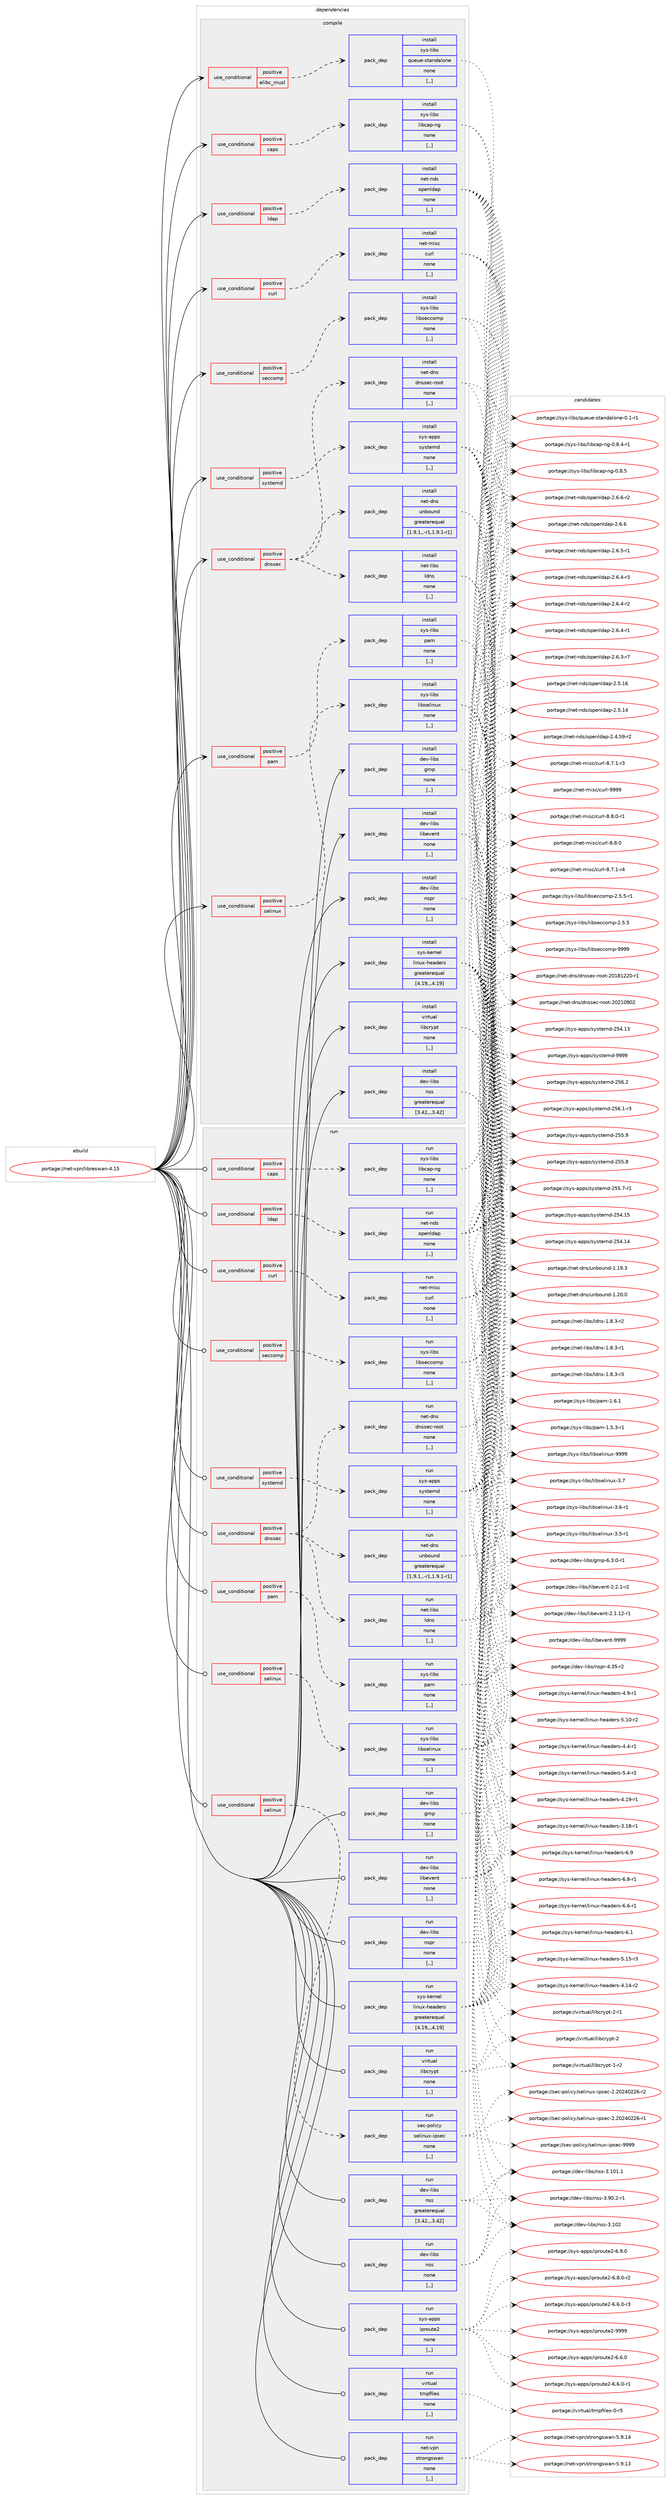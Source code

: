 digraph prolog {

# *************
# Graph options
# *************

newrank=true;
concentrate=true;
compound=true;
graph [rankdir=LR,fontname=Helvetica,fontsize=10,ranksep=1.5];#, ranksep=2.5, nodesep=0.2];
edge  [arrowhead=vee];
node  [fontname=Helvetica,fontsize=10];

# **********
# The ebuild
# **********

subgraph cluster_leftcol {
color=gray;
rank=same;
label=<<i>ebuild</i>>;
id [label="portage://net-vpn/libreswan-4.15", color=red, width=4, href="../net-vpn/libreswan-4.15.svg"];
}

# ****************
# The dependencies
# ****************

subgraph cluster_midcol {
color=gray;
label=<<i>dependencies</i>>;
subgraph cluster_compile {
fillcolor="#eeeeee";
style=filled;
label=<<i>compile</i>>;
subgraph cond101421 {
dependency383135 [label=<<TABLE BORDER="0" CELLBORDER="1" CELLSPACING="0" CELLPADDING="4"><TR><TD ROWSPAN="3" CELLPADDING="10">use_conditional</TD></TR><TR><TD>positive</TD></TR><TR><TD>caps</TD></TR></TABLE>>, shape=none, color=red];
subgraph pack278940 {
dependency383136 [label=<<TABLE BORDER="0" CELLBORDER="1" CELLSPACING="0" CELLPADDING="4" WIDTH="220"><TR><TD ROWSPAN="6" CELLPADDING="30">pack_dep</TD></TR><TR><TD WIDTH="110">install</TD></TR><TR><TD>sys-libs</TD></TR><TR><TD>libcap-ng</TD></TR><TR><TD>none</TD></TR><TR><TD>[,,]</TD></TR></TABLE>>, shape=none, color=blue];
}
dependency383135:e -> dependency383136:w [weight=20,style="dashed",arrowhead="vee"];
}
id:e -> dependency383135:w [weight=20,style="solid",arrowhead="vee"];
subgraph cond101422 {
dependency383137 [label=<<TABLE BORDER="0" CELLBORDER="1" CELLSPACING="0" CELLPADDING="4"><TR><TD ROWSPAN="3" CELLPADDING="10">use_conditional</TD></TR><TR><TD>positive</TD></TR><TR><TD>curl</TD></TR></TABLE>>, shape=none, color=red];
subgraph pack278941 {
dependency383138 [label=<<TABLE BORDER="0" CELLBORDER="1" CELLSPACING="0" CELLPADDING="4" WIDTH="220"><TR><TD ROWSPAN="6" CELLPADDING="30">pack_dep</TD></TR><TR><TD WIDTH="110">install</TD></TR><TR><TD>net-misc</TD></TR><TR><TD>curl</TD></TR><TR><TD>none</TD></TR><TR><TD>[,,]</TD></TR></TABLE>>, shape=none, color=blue];
}
dependency383137:e -> dependency383138:w [weight=20,style="dashed",arrowhead="vee"];
}
id:e -> dependency383137:w [weight=20,style="solid",arrowhead="vee"];
subgraph cond101423 {
dependency383139 [label=<<TABLE BORDER="0" CELLBORDER="1" CELLSPACING="0" CELLPADDING="4"><TR><TD ROWSPAN="3" CELLPADDING="10">use_conditional</TD></TR><TR><TD>positive</TD></TR><TR><TD>dnssec</TD></TR></TABLE>>, shape=none, color=red];
subgraph pack278942 {
dependency383140 [label=<<TABLE BORDER="0" CELLBORDER="1" CELLSPACING="0" CELLPADDING="4" WIDTH="220"><TR><TD ROWSPAN="6" CELLPADDING="30">pack_dep</TD></TR><TR><TD WIDTH="110">install</TD></TR><TR><TD>net-dns</TD></TR><TR><TD>unbound</TD></TR><TR><TD>greaterequal</TD></TR><TR><TD>[1.9.1,,-r1,1.9.1-r1]</TD></TR></TABLE>>, shape=none, color=blue];
}
dependency383139:e -> dependency383140:w [weight=20,style="dashed",arrowhead="vee"];
subgraph pack278943 {
dependency383141 [label=<<TABLE BORDER="0" CELLBORDER="1" CELLSPACING="0" CELLPADDING="4" WIDTH="220"><TR><TD ROWSPAN="6" CELLPADDING="30">pack_dep</TD></TR><TR><TD WIDTH="110">install</TD></TR><TR><TD>net-libs</TD></TR><TR><TD>ldns</TD></TR><TR><TD>none</TD></TR><TR><TD>[,,]</TD></TR></TABLE>>, shape=none, color=blue];
}
dependency383139:e -> dependency383141:w [weight=20,style="dashed",arrowhead="vee"];
subgraph pack278944 {
dependency383142 [label=<<TABLE BORDER="0" CELLBORDER="1" CELLSPACING="0" CELLPADDING="4" WIDTH="220"><TR><TD ROWSPAN="6" CELLPADDING="30">pack_dep</TD></TR><TR><TD WIDTH="110">install</TD></TR><TR><TD>net-dns</TD></TR><TR><TD>dnssec-root</TD></TR><TR><TD>none</TD></TR><TR><TD>[,,]</TD></TR></TABLE>>, shape=none, color=blue];
}
dependency383139:e -> dependency383142:w [weight=20,style="dashed",arrowhead="vee"];
}
id:e -> dependency383139:w [weight=20,style="solid",arrowhead="vee"];
subgraph cond101424 {
dependency383143 [label=<<TABLE BORDER="0" CELLBORDER="1" CELLSPACING="0" CELLPADDING="4"><TR><TD ROWSPAN="3" CELLPADDING="10">use_conditional</TD></TR><TR><TD>positive</TD></TR><TR><TD>elibc_musl</TD></TR></TABLE>>, shape=none, color=red];
subgraph pack278945 {
dependency383144 [label=<<TABLE BORDER="0" CELLBORDER="1" CELLSPACING="0" CELLPADDING="4" WIDTH="220"><TR><TD ROWSPAN="6" CELLPADDING="30">pack_dep</TD></TR><TR><TD WIDTH="110">install</TD></TR><TR><TD>sys-libs</TD></TR><TR><TD>queue-standalone</TD></TR><TR><TD>none</TD></TR><TR><TD>[,,]</TD></TR></TABLE>>, shape=none, color=blue];
}
dependency383143:e -> dependency383144:w [weight=20,style="dashed",arrowhead="vee"];
}
id:e -> dependency383143:w [weight=20,style="solid",arrowhead="vee"];
subgraph cond101425 {
dependency383145 [label=<<TABLE BORDER="0" CELLBORDER="1" CELLSPACING="0" CELLPADDING="4"><TR><TD ROWSPAN="3" CELLPADDING="10">use_conditional</TD></TR><TR><TD>positive</TD></TR><TR><TD>ldap</TD></TR></TABLE>>, shape=none, color=red];
subgraph pack278946 {
dependency383146 [label=<<TABLE BORDER="0" CELLBORDER="1" CELLSPACING="0" CELLPADDING="4" WIDTH="220"><TR><TD ROWSPAN="6" CELLPADDING="30">pack_dep</TD></TR><TR><TD WIDTH="110">install</TD></TR><TR><TD>net-nds</TD></TR><TR><TD>openldap</TD></TR><TR><TD>none</TD></TR><TR><TD>[,,]</TD></TR></TABLE>>, shape=none, color=blue];
}
dependency383145:e -> dependency383146:w [weight=20,style="dashed",arrowhead="vee"];
}
id:e -> dependency383145:w [weight=20,style="solid",arrowhead="vee"];
subgraph cond101426 {
dependency383147 [label=<<TABLE BORDER="0" CELLBORDER="1" CELLSPACING="0" CELLPADDING="4"><TR><TD ROWSPAN="3" CELLPADDING="10">use_conditional</TD></TR><TR><TD>positive</TD></TR><TR><TD>pam</TD></TR></TABLE>>, shape=none, color=red];
subgraph pack278947 {
dependency383148 [label=<<TABLE BORDER="0" CELLBORDER="1" CELLSPACING="0" CELLPADDING="4" WIDTH="220"><TR><TD ROWSPAN="6" CELLPADDING="30">pack_dep</TD></TR><TR><TD WIDTH="110">install</TD></TR><TR><TD>sys-libs</TD></TR><TR><TD>pam</TD></TR><TR><TD>none</TD></TR><TR><TD>[,,]</TD></TR></TABLE>>, shape=none, color=blue];
}
dependency383147:e -> dependency383148:w [weight=20,style="dashed",arrowhead="vee"];
}
id:e -> dependency383147:w [weight=20,style="solid",arrowhead="vee"];
subgraph cond101427 {
dependency383149 [label=<<TABLE BORDER="0" CELLBORDER="1" CELLSPACING="0" CELLPADDING="4"><TR><TD ROWSPAN="3" CELLPADDING="10">use_conditional</TD></TR><TR><TD>positive</TD></TR><TR><TD>seccomp</TD></TR></TABLE>>, shape=none, color=red];
subgraph pack278948 {
dependency383150 [label=<<TABLE BORDER="0" CELLBORDER="1" CELLSPACING="0" CELLPADDING="4" WIDTH="220"><TR><TD ROWSPAN="6" CELLPADDING="30">pack_dep</TD></TR><TR><TD WIDTH="110">install</TD></TR><TR><TD>sys-libs</TD></TR><TR><TD>libseccomp</TD></TR><TR><TD>none</TD></TR><TR><TD>[,,]</TD></TR></TABLE>>, shape=none, color=blue];
}
dependency383149:e -> dependency383150:w [weight=20,style="dashed",arrowhead="vee"];
}
id:e -> dependency383149:w [weight=20,style="solid",arrowhead="vee"];
subgraph cond101428 {
dependency383151 [label=<<TABLE BORDER="0" CELLBORDER="1" CELLSPACING="0" CELLPADDING="4"><TR><TD ROWSPAN="3" CELLPADDING="10">use_conditional</TD></TR><TR><TD>positive</TD></TR><TR><TD>selinux</TD></TR></TABLE>>, shape=none, color=red];
subgraph pack278949 {
dependency383152 [label=<<TABLE BORDER="0" CELLBORDER="1" CELLSPACING="0" CELLPADDING="4" WIDTH="220"><TR><TD ROWSPAN="6" CELLPADDING="30">pack_dep</TD></TR><TR><TD WIDTH="110">install</TD></TR><TR><TD>sys-libs</TD></TR><TR><TD>libselinux</TD></TR><TR><TD>none</TD></TR><TR><TD>[,,]</TD></TR></TABLE>>, shape=none, color=blue];
}
dependency383151:e -> dependency383152:w [weight=20,style="dashed",arrowhead="vee"];
}
id:e -> dependency383151:w [weight=20,style="solid",arrowhead="vee"];
subgraph cond101429 {
dependency383153 [label=<<TABLE BORDER="0" CELLBORDER="1" CELLSPACING="0" CELLPADDING="4"><TR><TD ROWSPAN="3" CELLPADDING="10">use_conditional</TD></TR><TR><TD>positive</TD></TR><TR><TD>systemd</TD></TR></TABLE>>, shape=none, color=red];
subgraph pack278950 {
dependency383154 [label=<<TABLE BORDER="0" CELLBORDER="1" CELLSPACING="0" CELLPADDING="4" WIDTH="220"><TR><TD ROWSPAN="6" CELLPADDING="30">pack_dep</TD></TR><TR><TD WIDTH="110">install</TD></TR><TR><TD>sys-apps</TD></TR><TR><TD>systemd</TD></TR><TR><TD>none</TD></TR><TR><TD>[,,]</TD></TR></TABLE>>, shape=none, color=blue];
}
dependency383153:e -> dependency383154:w [weight=20,style="dashed",arrowhead="vee"];
}
id:e -> dependency383153:w [weight=20,style="solid",arrowhead="vee"];
subgraph pack278951 {
dependency383155 [label=<<TABLE BORDER="0" CELLBORDER="1" CELLSPACING="0" CELLPADDING="4" WIDTH="220"><TR><TD ROWSPAN="6" CELLPADDING="30">pack_dep</TD></TR><TR><TD WIDTH="110">install</TD></TR><TR><TD>dev-libs</TD></TR><TR><TD>gmp</TD></TR><TR><TD>none</TD></TR><TR><TD>[,,]</TD></TR></TABLE>>, shape=none, color=blue];
}
id:e -> dependency383155:w [weight=20,style="solid",arrowhead="vee"];
subgraph pack278952 {
dependency383156 [label=<<TABLE BORDER="0" CELLBORDER="1" CELLSPACING="0" CELLPADDING="4" WIDTH="220"><TR><TD ROWSPAN="6" CELLPADDING="30">pack_dep</TD></TR><TR><TD WIDTH="110">install</TD></TR><TR><TD>dev-libs</TD></TR><TR><TD>libevent</TD></TR><TR><TD>none</TD></TR><TR><TD>[,,]</TD></TR></TABLE>>, shape=none, color=blue];
}
id:e -> dependency383156:w [weight=20,style="solid",arrowhead="vee"];
subgraph pack278953 {
dependency383157 [label=<<TABLE BORDER="0" CELLBORDER="1" CELLSPACING="0" CELLPADDING="4" WIDTH="220"><TR><TD ROWSPAN="6" CELLPADDING="30">pack_dep</TD></TR><TR><TD WIDTH="110">install</TD></TR><TR><TD>dev-libs</TD></TR><TR><TD>nspr</TD></TR><TR><TD>none</TD></TR><TR><TD>[,,]</TD></TR></TABLE>>, shape=none, color=blue];
}
id:e -> dependency383157:w [weight=20,style="solid",arrowhead="vee"];
subgraph pack278954 {
dependency383158 [label=<<TABLE BORDER="0" CELLBORDER="1" CELLSPACING="0" CELLPADDING="4" WIDTH="220"><TR><TD ROWSPAN="6" CELLPADDING="30">pack_dep</TD></TR><TR><TD WIDTH="110">install</TD></TR><TR><TD>dev-libs</TD></TR><TR><TD>nss</TD></TR><TR><TD>greaterequal</TD></TR><TR><TD>[3.42,,,3.42]</TD></TR></TABLE>>, shape=none, color=blue];
}
id:e -> dependency383158:w [weight=20,style="solid",arrowhead="vee"];
subgraph pack278955 {
dependency383159 [label=<<TABLE BORDER="0" CELLBORDER="1" CELLSPACING="0" CELLPADDING="4" WIDTH="220"><TR><TD ROWSPAN="6" CELLPADDING="30">pack_dep</TD></TR><TR><TD WIDTH="110">install</TD></TR><TR><TD>sys-kernel</TD></TR><TR><TD>linux-headers</TD></TR><TR><TD>greaterequal</TD></TR><TR><TD>[4.19,,,4.19]</TD></TR></TABLE>>, shape=none, color=blue];
}
id:e -> dependency383159:w [weight=20,style="solid",arrowhead="vee"];
subgraph pack278956 {
dependency383160 [label=<<TABLE BORDER="0" CELLBORDER="1" CELLSPACING="0" CELLPADDING="4" WIDTH="220"><TR><TD ROWSPAN="6" CELLPADDING="30">pack_dep</TD></TR><TR><TD WIDTH="110">install</TD></TR><TR><TD>virtual</TD></TR><TR><TD>libcrypt</TD></TR><TR><TD>none</TD></TR><TR><TD>[,,]</TD></TR></TABLE>>, shape=none, color=blue];
}
id:e -> dependency383160:w [weight=20,style="solid",arrowhead="vee"];
}
subgraph cluster_compileandrun {
fillcolor="#eeeeee";
style=filled;
label=<<i>compile and run</i>>;
}
subgraph cluster_run {
fillcolor="#eeeeee";
style=filled;
label=<<i>run</i>>;
subgraph cond101430 {
dependency383161 [label=<<TABLE BORDER="0" CELLBORDER="1" CELLSPACING="0" CELLPADDING="4"><TR><TD ROWSPAN="3" CELLPADDING="10">use_conditional</TD></TR><TR><TD>positive</TD></TR><TR><TD>caps</TD></TR></TABLE>>, shape=none, color=red];
subgraph pack278957 {
dependency383162 [label=<<TABLE BORDER="0" CELLBORDER="1" CELLSPACING="0" CELLPADDING="4" WIDTH="220"><TR><TD ROWSPAN="6" CELLPADDING="30">pack_dep</TD></TR><TR><TD WIDTH="110">run</TD></TR><TR><TD>sys-libs</TD></TR><TR><TD>libcap-ng</TD></TR><TR><TD>none</TD></TR><TR><TD>[,,]</TD></TR></TABLE>>, shape=none, color=blue];
}
dependency383161:e -> dependency383162:w [weight=20,style="dashed",arrowhead="vee"];
}
id:e -> dependency383161:w [weight=20,style="solid",arrowhead="odot"];
subgraph cond101431 {
dependency383163 [label=<<TABLE BORDER="0" CELLBORDER="1" CELLSPACING="0" CELLPADDING="4"><TR><TD ROWSPAN="3" CELLPADDING="10">use_conditional</TD></TR><TR><TD>positive</TD></TR><TR><TD>curl</TD></TR></TABLE>>, shape=none, color=red];
subgraph pack278958 {
dependency383164 [label=<<TABLE BORDER="0" CELLBORDER="1" CELLSPACING="0" CELLPADDING="4" WIDTH="220"><TR><TD ROWSPAN="6" CELLPADDING="30">pack_dep</TD></TR><TR><TD WIDTH="110">run</TD></TR><TR><TD>net-misc</TD></TR><TR><TD>curl</TD></TR><TR><TD>none</TD></TR><TR><TD>[,,]</TD></TR></TABLE>>, shape=none, color=blue];
}
dependency383163:e -> dependency383164:w [weight=20,style="dashed",arrowhead="vee"];
}
id:e -> dependency383163:w [weight=20,style="solid",arrowhead="odot"];
subgraph cond101432 {
dependency383165 [label=<<TABLE BORDER="0" CELLBORDER="1" CELLSPACING="0" CELLPADDING="4"><TR><TD ROWSPAN="3" CELLPADDING="10">use_conditional</TD></TR><TR><TD>positive</TD></TR><TR><TD>dnssec</TD></TR></TABLE>>, shape=none, color=red];
subgraph pack278959 {
dependency383166 [label=<<TABLE BORDER="0" CELLBORDER="1" CELLSPACING="0" CELLPADDING="4" WIDTH="220"><TR><TD ROWSPAN="6" CELLPADDING="30">pack_dep</TD></TR><TR><TD WIDTH="110">run</TD></TR><TR><TD>net-dns</TD></TR><TR><TD>unbound</TD></TR><TR><TD>greaterequal</TD></TR><TR><TD>[1.9.1,,-r1,1.9.1-r1]</TD></TR></TABLE>>, shape=none, color=blue];
}
dependency383165:e -> dependency383166:w [weight=20,style="dashed",arrowhead="vee"];
subgraph pack278960 {
dependency383167 [label=<<TABLE BORDER="0" CELLBORDER="1" CELLSPACING="0" CELLPADDING="4" WIDTH="220"><TR><TD ROWSPAN="6" CELLPADDING="30">pack_dep</TD></TR><TR><TD WIDTH="110">run</TD></TR><TR><TD>net-libs</TD></TR><TR><TD>ldns</TD></TR><TR><TD>none</TD></TR><TR><TD>[,,]</TD></TR></TABLE>>, shape=none, color=blue];
}
dependency383165:e -> dependency383167:w [weight=20,style="dashed",arrowhead="vee"];
subgraph pack278961 {
dependency383168 [label=<<TABLE BORDER="0" CELLBORDER="1" CELLSPACING="0" CELLPADDING="4" WIDTH="220"><TR><TD ROWSPAN="6" CELLPADDING="30">pack_dep</TD></TR><TR><TD WIDTH="110">run</TD></TR><TR><TD>net-dns</TD></TR><TR><TD>dnssec-root</TD></TR><TR><TD>none</TD></TR><TR><TD>[,,]</TD></TR></TABLE>>, shape=none, color=blue];
}
dependency383165:e -> dependency383168:w [weight=20,style="dashed",arrowhead="vee"];
}
id:e -> dependency383165:w [weight=20,style="solid",arrowhead="odot"];
subgraph cond101433 {
dependency383169 [label=<<TABLE BORDER="0" CELLBORDER="1" CELLSPACING="0" CELLPADDING="4"><TR><TD ROWSPAN="3" CELLPADDING="10">use_conditional</TD></TR><TR><TD>positive</TD></TR><TR><TD>ldap</TD></TR></TABLE>>, shape=none, color=red];
subgraph pack278962 {
dependency383170 [label=<<TABLE BORDER="0" CELLBORDER="1" CELLSPACING="0" CELLPADDING="4" WIDTH="220"><TR><TD ROWSPAN="6" CELLPADDING="30">pack_dep</TD></TR><TR><TD WIDTH="110">run</TD></TR><TR><TD>net-nds</TD></TR><TR><TD>openldap</TD></TR><TR><TD>none</TD></TR><TR><TD>[,,]</TD></TR></TABLE>>, shape=none, color=blue];
}
dependency383169:e -> dependency383170:w [weight=20,style="dashed",arrowhead="vee"];
}
id:e -> dependency383169:w [weight=20,style="solid",arrowhead="odot"];
subgraph cond101434 {
dependency383171 [label=<<TABLE BORDER="0" CELLBORDER="1" CELLSPACING="0" CELLPADDING="4"><TR><TD ROWSPAN="3" CELLPADDING="10">use_conditional</TD></TR><TR><TD>positive</TD></TR><TR><TD>pam</TD></TR></TABLE>>, shape=none, color=red];
subgraph pack278963 {
dependency383172 [label=<<TABLE BORDER="0" CELLBORDER="1" CELLSPACING="0" CELLPADDING="4" WIDTH="220"><TR><TD ROWSPAN="6" CELLPADDING="30">pack_dep</TD></TR><TR><TD WIDTH="110">run</TD></TR><TR><TD>sys-libs</TD></TR><TR><TD>pam</TD></TR><TR><TD>none</TD></TR><TR><TD>[,,]</TD></TR></TABLE>>, shape=none, color=blue];
}
dependency383171:e -> dependency383172:w [weight=20,style="dashed",arrowhead="vee"];
}
id:e -> dependency383171:w [weight=20,style="solid",arrowhead="odot"];
subgraph cond101435 {
dependency383173 [label=<<TABLE BORDER="0" CELLBORDER="1" CELLSPACING="0" CELLPADDING="4"><TR><TD ROWSPAN="3" CELLPADDING="10">use_conditional</TD></TR><TR><TD>positive</TD></TR><TR><TD>seccomp</TD></TR></TABLE>>, shape=none, color=red];
subgraph pack278964 {
dependency383174 [label=<<TABLE BORDER="0" CELLBORDER="1" CELLSPACING="0" CELLPADDING="4" WIDTH="220"><TR><TD ROWSPAN="6" CELLPADDING="30">pack_dep</TD></TR><TR><TD WIDTH="110">run</TD></TR><TR><TD>sys-libs</TD></TR><TR><TD>libseccomp</TD></TR><TR><TD>none</TD></TR><TR><TD>[,,]</TD></TR></TABLE>>, shape=none, color=blue];
}
dependency383173:e -> dependency383174:w [weight=20,style="dashed",arrowhead="vee"];
}
id:e -> dependency383173:w [weight=20,style="solid",arrowhead="odot"];
subgraph cond101436 {
dependency383175 [label=<<TABLE BORDER="0" CELLBORDER="1" CELLSPACING="0" CELLPADDING="4"><TR><TD ROWSPAN="3" CELLPADDING="10">use_conditional</TD></TR><TR><TD>positive</TD></TR><TR><TD>selinux</TD></TR></TABLE>>, shape=none, color=red];
subgraph pack278965 {
dependency383176 [label=<<TABLE BORDER="0" CELLBORDER="1" CELLSPACING="0" CELLPADDING="4" WIDTH="220"><TR><TD ROWSPAN="6" CELLPADDING="30">pack_dep</TD></TR><TR><TD WIDTH="110">run</TD></TR><TR><TD>sec-policy</TD></TR><TR><TD>selinux-ipsec</TD></TR><TR><TD>none</TD></TR><TR><TD>[,,]</TD></TR></TABLE>>, shape=none, color=blue];
}
dependency383175:e -> dependency383176:w [weight=20,style="dashed",arrowhead="vee"];
}
id:e -> dependency383175:w [weight=20,style="solid",arrowhead="odot"];
subgraph cond101437 {
dependency383177 [label=<<TABLE BORDER="0" CELLBORDER="1" CELLSPACING="0" CELLPADDING="4"><TR><TD ROWSPAN="3" CELLPADDING="10">use_conditional</TD></TR><TR><TD>positive</TD></TR><TR><TD>selinux</TD></TR></TABLE>>, shape=none, color=red];
subgraph pack278966 {
dependency383178 [label=<<TABLE BORDER="0" CELLBORDER="1" CELLSPACING="0" CELLPADDING="4" WIDTH="220"><TR><TD ROWSPAN="6" CELLPADDING="30">pack_dep</TD></TR><TR><TD WIDTH="110">run</TD></TR><TR><TD>sys-libs</TD></TR><TR><TD>libselinux</TD></TR><TR><TD>none</TD></TR><TR><TD>[,,]</TD></TR></TABLE>>, shape=none, color=blue];
}
dependency383177:e -> dependency383178:w [weight=20,style="dashed",arrowhead="vee"];
}
id:e -> dependency383177:w [weight=20,style="solid",arrowhead="odot"];
subgraph cond101438 {
dependency383179 [label=<<TABLE BORDER="0" CELLBORDER="1" CELLSPACING="0" CELLPADDING="4"><TR><TD ROWSPAN="3" CELLPADDING="10">use_conditional</TD></TR><TR><TD>positive</TD></TR><TR><TD>systemd</TD></TR></TABLE>>, shape=none, color=red];
subgraph pack278967 {
dependency383180 [label=<<TABLE BORDER="0" CELLBORDER="1" CELLSPACING="0" CELLPADDING="4" WIDTH="220"><TR><TD ROWSPAN="6" CELLPADDING="30">pack_dep</TD></TR><TR><TD WIDTH="110">run</TD></TR><TR><TD>sys-apps</TD></TR><TR><TD>systemd</TD></TR><TR><TD>none</TD></TR><TR><TD>[,,]</TD></TR></TABLE>>, shape=none, color=blue];
}
dependency383179:e -> dependency383180:w [weight=20,style="dashed",arrowhead="vee"];
}
id:e -> dependency383179:w [weight=20,style="solid",arrowhead="odot"];
subgraph pack278968 {
dependency383181 [label=<<TABLE BORDER="0" CELLBORDER="1" CELLSPACING="0" CELLPADDING="4" WIDTH="220"><TR><TD ROWSPAN="6" CELLPADDING="30">pack_dep</TD></TR><TR><TD WIDTH="110">run</TD></TR><TR><TD>dev-libs</TD></TR><TR><TD>gmp</TD></TR><TR><TD>none</TD></TR><TR><TD>[,,]</TD></TR></TABLE>>, shape=none, color=blue];
}
id:e -> dependency383181:w [weight=20,style="solid",arrowhead="odot"];
subgraph pack278969 {
dependency383182 [label=<<TABLE BORDER="0" CELLBORDER="1" CELLSPACING="0" CELLPADDING="4" WIDTH="220"><TR><TD ROWSPAN="6" CELLPADDING="30">pack_dep</TD></TR><TR><TD WIDTH="110">run</TD></TR><TR><TD>dev-libs</TD></TR><TR><TD>libevent</TD></TR><TR><TD>none</TD></TR><TR><TD>[,,]</TD></TR></TABLE>>, shape=none, color=blue];
}
id:e -> dependency383182:w [weight=20,style="solid",arrowhead="odot"];
subgraph pack278970 {
dependency383183 [label=<<TABLE BORDER="0" CELLBORDER="1" CELLSPACING="0" CELLPADDING="4" WIDTH="220"><TR><TD ROWSPAN="6" CELLPADDING="30">pack_dep</TD></TR><TR><TD WIDTH="110">run</TD></TR><TR><TD>dev-libs</TD></TR><TR><TD>nspr</TD></TR><TR><TD>none</TD></TR><TR><TD>[,,]</TD></TR></TABLE>>, shape=none, color=blue];
}
id:e -> dependency383183:w [weight=20,style="solid",arrowhead="odot"];
subgraph pack278971 {
dependency383184 [label=<<TABLE BORDER="0" CELLBORDER="1" CELLSPACING="0" CELLPADDING="4" WIDTH="220"><TR><TD ROWSPAN="6" CELLPADDING="30">pack_dep</TD></TR><TR><TD WIDTH="110">run</TD></TR><TR><TD>dev-libs</TD></TR><TR><TD>nss</TD></TR><TR><TD>greaterequal</TD></TR><TR><TD>[3.42,,,3.42]</TD></TR></TABLE>>, shape=none, color=blue];
}
id:e -> dependency383184:w [weight=20,style="solid",arrowhead="odot"];
subgraph pack278972 {
dependency383185 [label=<<TABLE BORDER="0" CELLBORDER="1" CELLSPACING="0" CELLPADDING="4" WIDTH="220"><TR><TD ROWSPAN="6" CELLPADDING="30">pack_dep</TD></TR><TR><TD WIDTH="110">run</TD></TR><TR><TD>dev-libs</TD></TR><TR><TD>nss</TD></TR><TR><TD>none</TD></TR><TR><TD>[,,]</TD></TR></TABLE>>, shape=none, color=blue];
}
id:e -> dependency383185:w [weight=20,style="solid",arrowhead="odot"];
subgraph pack278973 {
dependency383186 [label=<<TABLE BORDER="0" CELLBORDER="1" CELLSPACING="0" CELLPADDING="4" WIDTH="220"><TR><TD ROWSPAN="6" CELLPADDING="30">pack_dep</TD></TR><TR><TD WIDTH="110">run</TD></TR><TR><TD>sys-apps</TD></TR><TR><TD>iproute2</TD></TR><TR><TD>none</TD></TR><TR><TD>[,,]</TD></TR></TABLE>>, shape=none, color=blue];
}
id:e -> dependency383186:w [weight=20,style="solid",arrowhead="odot"];
subgraph pack278974 {
dependency383187 [label=<<TABLE BORDER="0" CELLBORDER="1" CELLSPACING="0" CELLPADDING="4" WIDTH="220"><TR><TD ROWSPAN="6" CELLPADDING="30">pack_dep</TD></TR><TR><TD WIDTH="110">run</TD></TR><TR><TD>sys-kernel</TD></TR><TR><TD>linux-headers</TD></TR><TR><TD>greaterequal</TD></TR><TR><TD>[4.19,,,4.19]</TD></TR></TABLE>>, shape=none, color=blue];
}
id:e -> dependency383187:w [weight=20,style="solid",arrowhead="odot"];
subgraph pack278975 {
dependency383188 [label=<<TABLE BORDER="0" CELLBORDER="1" CELLSPACING="0" CELLPADDING="4" WIDTH="220"><TR><TD ROWSPAN="6" CELLPADDING="30">pack_dep</TD></TR><TR><TD WIDTH="110">run</TD></TR><TR><TD>virtual</TD></TR><TR><TD>libcrypt</TD></TR><TR><TD>none</TD></TR><TR><TD>[,,]</TD></TR></TABLE>>, shape=none, color=blue];
}
id:e -> dependency383188:w [weight=20,style="solid",arrowhead="odot"];
subgraph pack278976 {
dependency383189 [label=<<TABLE BORDER="0" CELLBORDER="1" CELLSPACING="0" CELLPADDING="4" WIDTH="220"><TR><TD ROWSPAN="6" CELLPADDING="30">pack_dep</TD></TR><TR><TD WIDTH="110">run</TD></TR><TR><TD>virtual</TD></TR><TR><TD>tmpfiles</TD></TR><TR><TD>none</TD></TR><TR><TD>[,,]</TD></TR></TABLE>>, shape=none, color=blue];
}
id:e -> dependency383189:w [weight=20,style="solid",arrowhead="odot"];
subgraph pack278977 {
dependency383190 [label=<<TABLE BORDER="0" CELLBORDER="1" CELLSPACING="0" CELLPADDING="4" WIDTH="220"><TR><TD ROWSPAN="6" CELLPADDING="30">pack_dep</TD></TR><TR><TD WIDTH="110">run</TD></TR><TR><TD>net-vpn</TD></TR><TR><TD>strongswan</TD></TR><TR><TD>none</TD></TR><TR><TD>[,,]</TD></TR></TABLE>>, shape=none, color=blue];
}
id:e -> dependency383190:w [weight=20,style="solid",arrowhead="odot"];
}
}

# **************
# The candidates
# **************

subgraph cluster_choices {
rank=same;
color=gray;
label=<<i>candidates</i>>;

subgraph choice278940 {
color=black;
nodesep=1;
choice11512111545108105981154710810598999711245110103454846564653 [label="portage://sys-libs/libcap-ng-0.8.5", color=red, width=4,href="../sys-libs/libcap-ng-0.8.5.svg"];
choice115121115451081059811547108105989997112451101034548465646524511449 [label="portage://sys-libs/libcap-ng-0.8.4-r1", color=red, width=4,href="../sys-libs/libcap-ng-0.8.4-r1.svg"];
dependency383136:e -> choice11512111545108105981154710810598999711245110103454846564653:w [style=dotted,weight="100"];
dependency383136:e -> choice115121115451081059811547108105989997112451101034548465646524511449:w [style=dotted,weight="100"];
}
subgraph choice278941 {
color=black;
nodesep=1;
choice110101116451091051159947991171141084557575757 [label="portage://net-misc/curl-9999", color=red, width=4,href="../net-misc/curl-9999.svg"];
choice110101116451091051159947991171141084556465646484511449 [label="portage://net-misc/curl-8.8.0-r1", color=red, width=4,href="../net-misc/curl-8.8.0-r1.svg"];
choice11010111645109105115994799117114108455646564648 [label="portage://net-misc/curl-8.8.0", color=red, width=4,href="../net-misc/curl-8.8.0.svg"];
choice110101116451091051159947991171141084556465546494511452 [label="portage://net-misc/curl-8.7.1-r4", color=red, width=4,href="../net-misc/curl-8.7.1-r4.svg"];
choice110101116451091051159947991171141084556465546494511451 [label="portage://net-misc/curl-8.7.1-r3", color=red, width=4,href="../net-misc/curl-8.7.1-r3.svg"];
dependency383138:e -> choice110101116451091051159947991171141084557575757:w [style=dotted,weight="100"];
dependency383138:e -> choice110101116451091051159947991171141084556465646484511449:w [style=dotted,weight="100"];
dependency383138:e -> choice11010111645109105115994799117114108455646564648:w [style=dotted,weight="100"];
dependency383138:e -> choice110101116451091051159947991171141084556465546494511452:w [style=dotted,weight="100"];
dependency383138:e -> choice110101116451091051159947991171141084556465546494511451:w [style=dotted,weight="100"];
}
subgraph choice278942 {
color=black;
nodesep=1;
choice11010111645100110115471171109811111711010045494650484648 [label="portage://net-dns/unbound-1.20.0", color=red, width=4,href="../net-dns/unbound-1.20.0.svg"];
choice11010111645100110115471171109811111711010045494649574651 [label="portage://net-dns/unbound-1.19.3", color=red, width=4,href="../net-dns/unbound-1.19.3.svg"];
dependency383140:e -> choice11010111645100110115471171109811111711010045494650484648:w [style=dotted,weight="100"];
dependency383140:e -> choice11010111645100110115471171109811111711010045494649574651:w [style=dotted,weight="100"];
}
subgraph choice278943 {
color=black;
nodesep=1;
choice1101011164510810598115471081001101154549465646514511451 [label="portage://net-libs/ldns-1.8.3-r3", color=red, width=4,href="../net-libs/ldns-1.8.3-r3.svg"];
choice1101011164510810598115471081001101154549465646514511450 [label="portage://net-libs/ldns-1.8.3-r2", color=red, width=4,href="../net-libs/ldns-1.8.3-r2.svg"];
choice1101011164510810598115471081001101154549465646514511449 [label="portage://net-libs/ldns-1.8.3-r1", color=red, width=4,href="../net-libs/ldns-1.8.3-r1.svg"];
dependency383141:e -> choice1101011164510810598115471081001101154549465646514511451:w [style=dotted,weight="100"];
dependency383141:e -> choice1101011164510810598115471081001101154549465646514511450:w [style=dotted,weight="100"];
dependency383141:e -> choice1101011164510810598115471081001101154549465646514511449:w [style=dotted,weight="100"];
}
subgraph choice278944 {
color=black;
nodesep=1;
choice11010111645100110115471001101151151019945114111111116455048504948574850 [label="portage://net-dns/dnssec-root-20210902", color=red, width=4,href="../net-dns/dnssec-root-20210902.svg"];
choice110101116451001101154710011011511510199451141111111164550484956495050484511449 [label="portage://net-dns/dnssec-root-20181220-r1", color=red, width=4,href="../net-dns/dnssec-root-20181220-r1.svg"];
dependency383142:e -> choice11010111645100110115471001101151151019945114111111116455048504948574850:w [style=dotted,weight="100"];
dependency383142:e -> choice110101116451001101154710011011511510199451141111111164550484956495050484511449:w [style=dotted,weight="100"];
}
subgraph choice278945 {
color=black;
nodesep=1;
choice115121115451081059811547113117101117101451151169711010097108111110101454846494511449 [label="portage://sys-libs/queue-standalone-0.1-r1", color=red, width=4,href="../sys-libs/queue-standalone-0.1-r1.svg"];
dependency383144:e -> choice115121115451081059811547113117101117101451151169711010097108111110101454846494511449:w [style=dotted,weight="100"];
}
subgraph choice278946 {
color=black;
nodesep=1;
choice1101011164511010011547111112101110108100971124550465446544511450 [label="portage://net-nds/openldap-2.6.6-r2", color=red, width=4,href="../net-nds/openldap-2.6.6-r2.svg"];
choice110101116451101001154711111210111010810097112455046544654 [label="portage://net-nds/openldap-2.6.6", color=red, width=4,href="../net-nds/openldap-2.6.6.svg"];
choice1101011164511010011547111112101110108100971124550465446534511449 [label="portage://net-nds/openldap-2.6.5-r1", color=red, width=4,href="../net-nds/openldap-2.6.5-r1.svg"];
choice1101011164511010011547111112101110108100971124550465446524511451 [label="portage://net-nds/openldap-2.6.4-r3", color=red, width=4,href="../net-nds/openldap-2.6.4-r3.svg"];
choice1101011164511010011547111112101110108100971124550465446524511450 [label="portage://net-nds/openldap-2.6.4-r2", color=red, width=4,href="../net-nds/openldap-2.6.4-r2.svg"];
choice1101011164511010011547111112101110108100971124550465446524511449 [label="portage://net-nds/openldap-2.6.4-r1", color=red, width=4,href="../net-nds/openldap-2.6.4-r1.svg"];
choice1101011164511010011547111112101110108100971124550465446514511455 [label="portage://net-nds/openldap-2.6.3-r7", color=red, width=4,href="../net-nds/openldap-2.6.3-r7.svg"];
choice11010111645110100115471111121011101081009711245504653464954 [label="portage://net-nds/openldap-2.5.16", color=red, width=4,href="../net-nds/openldap-2.5.16.svg"];
choice11010111645110100115471111121011101081009711245504653464952 [label="portage://net-nds/openldap-2.5.14", color=red, width=4,href="../net-nds/openldap-2.5.14.svg"];
choice110101116451101001154711111210111010810097112455046524653574511450 [label="portage://net-nds/openldap-2.4.59-r2", color=red, width=4,href="../net-nds/openldap-2.4.59-r2.svg"];
dependency383146:e -> choice1101011164511010011547111112101110108100971124550465446544511450:w [style=dotted,weight="100"];
dependency383146:e -> choice110101116451101001154711111210111010810097112455046544654:w [style=dotted,weight="100"];
dependency383146:e -> choice1101011164511010011547111112101110108100971124550465446534511449:w [style=dotted,weight="100"];
dependency383146:e -> choice1101011164511010011547111112101110108100971124550465446524511451:w [style=dotted,weight="100"];
dependency383146:e -> choice1101011164511010011547111112101110108100971124550465446524511450:w [style=dotted,weight="100"];
dependency383146:e -> choice1101011164511010011547111112101110108100971124550465446524511449:w [style=dotted,weight="100"];
dependency383146:e -> choice1101011164511010011547111112101110108100971124550465446514511455:w [style=dotted,weight="100"];
dependency383146:e -> choice11010111645110100115471111121011101081009711245504653464954:w [style=dotted,weight="100"];
dependency383146:e -> choice11010111645110100115471111121011101081009711245504653464952:w [style=dotted,weight="100"];
dependency383146:e -> choice110101116451101001154711111210111010810097112455046524653574511450:w [style=dotted,weight="100"];
}
subgraph choice278947 {
color=black;
nodesep=1;
choice11512111545108105981154711297109454946544649 [label="portage://sys-libs/pam-1.6.1", color=red, width=4,href="../sys-libs/pam-1.6.1.svg"];
choice115121115451081059811547112971094549465346514511449 [label="portage://sys-libs/pam-1.5.3-r1", color=red, width=4,href="../sys-libs/pam-1.5.3-r1.svg"];
dependency383148:e -> choice11512111545108105981154711297109454946544649:w [style=dotted,weight="100"];
dependency383148:e -> choice115121115451081059811547112971094549465346514511449:w [style=dotted,weight="100"];
}
subgraph choice278948 {
color=black;
nodesep=1;
choice1151211154510810598115471081059811510199991111091124557575757 [label="portage://sys-libs/libseccomp-9999", color=red, width=4,href="../sys-libs/libseccomp-9999.svg"];
choice1151211154510810598115471081059811510199991111091124550465346534511449 [label="portage://sys-libs/libseccomp-2.5.5-r1", color=red, width=4,href="../sys-libs/libseccomp-2.5.5-r1.svg"];
choice115121115451081059811547108105981151019999111109112455046534653 [label="portage://sys-libs/libseccomp-2.5.5", color=red, width=4,href="../sys-libs/libseccomp-2.5.5.svg"];
dependency383150:e -> choice1151211154510810598115471081059811510199991111091124557575757:w [style=dotted,weight="100"];
dependency383150:e -> choice1151211154510810598115471081059811510199991111091124550465346534511449:w [style=dotted,weight="100"];
dependency383150:e -> choice115121115451081059811547108105981151019999111109112455046534653:w [style=dotted,weight="100"];
}
subgraph choice278949 {
color=black;
nodesep=1;
choice115121115451081059811547108105981151011081051101171204557575757 [label="portage://sys-libs/libselinux-9999", color=red, width=4,href="../sys-libs/libselinux-9999.svg"];
choice1151211154510810598115471081059811510110810511011712045514655 [label="portage://sys-libs/libselinux-3.7", color=red, width=4,href="../sys-libs/libselinux-3.7.svg"];
choice11512111545108105981154710810598115101108105110117120455146544511449 [label="portage://sys-libs/libselinux-3.6-r1", color=red, width=4,href="../sys-libs/libselinux-3.6-r1.svg"];
choice11512111545108105981154710810598115101108105110117120455146534511449 [label="portage://sys-libs/libselinux-3.5-r1", color=red, width=4,href="../sys-libs/libselinux-3.5-r1.svg"];
dependency383152:e -> choice115121115451081059811547108105981151011081051101171204557575757:w [style=dotted,weight="100"];
dependency383152:e -> choice1151211154510810598115471081059811510110810511011712045514655:w [style=dotted,weight="100"];
dependency383152:e -> choice11512111545108105981154710810598115101108105110117120455146544511449:w [style=dotted,weight="100"];
dependency383152:e -> choice11512111545108105981154710810598115101108105110117120455146534511449:w [style=dotted,weight="100"];
}
subgraph choice278950 {
color=black;
nodesep=1;
choice1151211154597112112115471151211151161011091004557575757 [label="portage://sys-apps/systemd-9999", color=red, width=4,href="../sys-apps/systemd-9999.svg"];
choice115121115459711211211547115121115116101109100455053544650 [label="portage://sys-apps/systemd-256.2", color=red, width=4,href="../sys-apps/systemd-256.2.svg"];
choice1151211154597112112115471151211151161011091004550535446494511451 [label="portage://sys-apps/systemd-256.1-r3", color=red, width=4,href="../sys-apps/systemd-256.1-r3.svg"];
choice115121115459711211211547115121115116101109100455053534657 [label="portage://sys-apps/systemd-255.9", color=red, width=4,href="../sys-apps/systemd-255.9.svg"];
choice115121115459711211211547115121115116101109100455053534656 [label="portage://sys-apps/systemd-255.8", color=red, width=4,href="../sys-apps/systemd-255.8.svg"];
choice1151211154597112112115471151211151161011091004550535346554511449 [label="portage://sys-apps/systemd-255.7-r1", color=red, width=4,href="../sys-apps/systemd-255.7-r1.svg"];
choice11512111545971121121154711512111511610110910045505352464953 [label="portage://sys-apps/systemd-254.15", color=red, width=4,href="../sys-apps/systemd-254.15.svg"];
choice11512111545971121121154711512111511610110910045505352464952 [label="portage://sys-apps/systemd-254.14", color=red, width=4,href="../sys-apps/systemd-254.14.svg"];
choice11512111545971121121154711512111511610110910045505352464951 [label="portage://sys-apps/systemd-254.13", color=red, width=4,href="../sys-apps/systemd-254.13.svg"];
dependency383154:e -> choice1151211154597112112115471151211151161011091004557575757:w [style=dotted,weight="100"];
dependency383154:e -> choice115121115459711211211547115121115116101109100455053544650:w [style=dotted,weight="100"];
dependency383154:e -> choice1151211154597112112115471151211151161011091004550535446494511451:w [style=dotted,weight="100"];
dependency383154:e -> choice115121115459711211211547115121115116101109100455053534657:w [style=dotted,weight="100"];
dependency383154:e -> choice115121115459711211211547115121115116101109100455053534656:w [style=dotted,weight="100"];
dependency383154:e -> choice1151211154597112112115471151211151161011091004550535346554511449:w [style=dotted,weight="100"];
dependency383154:e -> choice11512111545971121121154711512111511610110910045505352464953:w [style=dotted,weight="100"];
dependency383154:e -> choice11512111545971121121154711512111511610110910045505352464952:w [style=dotted,weight="100"];
dependency383154:e -> choice11512111545971121121154711512111511610110910045505352464951:w [style=dotted,weight="100"];
}
subgraph choice278951 {
color=black;
nodesep=1;
choice1001011184510810598115471031091124554465146484511449 [label="portage://dev-libs/gmp-6.3.0-r1", color=red, width=4,href="../dev-libs/gmp-6.3.0-r1.svg"];
dependency383155:e -> choice1001011184510810598115471031091124554465146484511449:w [style=dotted,weight="100"];
}
subgraph choice278952 {
color=black;
nodesep=1;
choice100101118451081059811547108105981011181011101164557575757 [label="portage://dev-libs/libevent-9999", color=red, width=4,href="../dev-libs/libevent-9999.svg"];
choice100101118451081059811547108105981011181011101164550465046494511450 [label="portage://dev-libs/libevent-2.2.1-r2", color=red, width=4,href="../dev-libs/libevent-2.2.1-r2.svg"];
choice10010111845108105981154710810598101118101110116455046494649504511449 [label="portage://dev-libs/libevent-2.1.12-r1", color=red, width=4,href="../dev-libs/libevent-2.1.12-r1.svg"];
dependency383156:e -> choice100101118451081059811547108105981011181011101164557575757:w [style=dotted,weight="100"];
dependency383156:e -> choice100101118451081059811547108105981011181011101164550465046494511450:w [style=dotted,weight="100"];
dependency383156:e -> choice10010111845108105981154710810598101118101110116455046494649504511449:w [style=dotted,weight="100"];
}
subgraph choice278953 {
color=black;
nodesep=1;
choice10010111845108105981154711011511211445524651534511450 [label="portage://dev-libs/nspr-4.35-r2", color=red, width=4,href="../dev-libs/nspr-4.35-r2.svg"];
dependency383157:e -> choice10010111845108105981154711011511211445524651534511450:w [style=dotted,weight="100"];
}
subgraph choice278954 {
color=black;
nodesep=1;
choice100101118451081059811547110115115455146494850 [label="portage://dev-libs/nss-3.102", color=red, width=4,href="../dev-libs/nss-3.102.svg"];
choice1001011184510810598115471101151154551464948494649 [label="portage://dev-libs/nss-3.101.1", color=red, width=4,href="../dev-libs/nss-3.101.1.svg"];
choice100101118451081059811547110115115455146574846504511449 [label="portage://dev-libs/nss-3.90.2-r1", color=red, width=4,href="../dev-libs/nss-3.90.2-r1.svg"];
dependency383158:e -> choice100101118451081059811547110115115455146494850:w [style=dotted,weight="100"];
dependency383158:e -> choice1001011184510810598115471101151154551464948494649:w [style=dotted,weight="100"];
dependency383158:e -> choice100101118451081059811547110115115455146574846504511449:w [style=dotted,weight="100"];
}
subgraph choice278955 {
color=black;
nodesep=1;
choice1151211154510710111411010110847108105110117120451041019710010111411545544657 [label="portage://sys-kernel/linux-headers-6.9", color=red, width=4,href="../sys-kernel/linux-headers-6.9.svg"];
choice11512111545107101114110101108471081051101171204510410197100101114115455446564511449 [label="portage://sys-kernel/linux-headers-6.8-r1", color=red, width=4,href="../sys-kernel/linux-headers-6.8-r1.svg"];
choice11512111545107101114110101108471081051101171204510410197100101114115455446544511449 [label="portage://sys-kernel/linux-headers-6.6-r1", color=red, width=4,href="../sys-kernel/linux-headers-6.6-r1.svg"];
choice1151211154510710111411010110847108105110117120451041019710010111411545544649 [label="portage://sys-kernel/linux-headers-6.1", color=red, width=4,href="../sys-kernel/linux-headers-6.1.svg"];
choice1151211154510710111411010110847108105110117120451041019710010111411545534649534511451 [label="portage://sys-kernel/linux-headers-5.15-r3", color=red, width=4,href="../sys-kernel/linux-headers-5.15-r3.svg"];
choice1151211154510710111411010110847108105110117120451041019710010111411545534649484511450 [label="portage://sys-kernel/linux-headers-5.10-r2", color=red, width=4,href="../sys-kernel/linux-headers-5.10-r2.svg"];
choice11512111545107101114110101108471081051101171204510410197100101114115455346524511450 [label="portage://sys-kernel/linux-headers-5.4-r2", color=red, width=4,href="../sys-kernel/linux-headers-5.4-r2.svg"];
choice1151211154510710111411010110847108105110117120451041019710010111411545524649574511449 [label="portage://sys-kernel/linux-headers-4.19-r1", color=red, width=4,href="../sys-kernel/linux-headers-4.19-r1.svg"];
choice1151211154510710111411010110847108105110117120451041019710010111411545524649524511450 [label="portage://sys-kernel/linux-headers-4.14-r2", color=red, width=4,href="../sys-kernel/linux-headers-4.14-r2.svg"];
choice11512111545107101114110101108471081051101171204510410197100101114115455246574511449 [label="portage://sys-kernel/linux-headers-4.9-r1", color=red, width=4,href="../sys-kernel/linux-headers-4.9-r1.svg"];
choice11512111545107101114110101108471081051101171204510410197100101114115455246524511449 [label="portage://sys-kernel/linux-headers-4.4-r1", color=red, width=4,href="../sys-kernel/linux-headers-4.4-r1.svg"];
choice1151211154510710111411010110847108105110117120451041019710010111411545514649564511449 [label="portage://sys-kernel/linux-headers-3.18-r1", color=red, width=4,href="../sys-kernel/linux-headers-3.18-r1.svg"];
dependency383159:e -> choice1151211154510710111411010110847108105110117120451041019710010111411545544657:w [style=dotted,weight="100"];
dependency383159:e -> choice11512111545107101114110101108471081051101171204510410197100101114115455446564511449:w [style=dotted,weight="100"];
dependency383159:e -> choice11512111545107101114110101108471081051101171204510410197100101114115455446544511449:w [style=dotted,weight="100"];
dependency383159:e -> choice1151211154510710111411010110847108105110117120451041019710010111411545544649:w [style=dotted,weight="100"];
dependency383159:e -> choice1151211154510710111411010110847108105110117120451041019710010111411545534649534511451:w [style=dotted,weight="100"];
dependency383159:e -> choice1151211154510710111411010110847108105110117120451041019710010111411545534649484511450:w [style=dotted,weight="100"];
dependency383159:e -> choice11512111545107101114110101108471081051101171204510410197100101114115455346524511450:w [style=dotted,weight="100"];
dependency383159:e -> choice1151211154510710111411010110847108105110117120451041019710010111411545524649574511449:w [style=dotted,weight="100"];
dependency383159:e -> choice1151211154510710111411010110847108105110117120451041019710010111411545524649524511450:w [style=dotted,weight="100"];
dependency383159:e -> choice11512111545107101114110101108471081051101171204510410197100101114115455246574511449:w [style=dotted,weight="100"];
dependency383159:e -> choice11512111545107101114110101108471081051101171204510410197100101114115455246524511449:w [style=dotted,weight="100"];
dependency383159:e -> choice1151211154510710111411010110847108105110117120451041019710010111411545514649564511449:w [style=dotted,weight="100"];
}
subgraph choice278956 {
color=black;
nodesep=1;
choice1181051141161179710847108105989911412111211645504511449 [label="portage://virtual/libcrypt-2-r1", color=red, width=4,href="../virtual/libcrypt-2-r1.svg"];
choice118105114116117971084710810598991141211121164550 [label="portage://virtual/libcrypt-2", color=red, width=4,href="../virtual/libcrypt-2.svg"];
choice1181051141161179710847108105989911412111211645494511450 [label="portage://virtual/libcrypt-1-r2", color=red, width=4,href="../virtual/libcrypt-1-r2.svg"];
dependency383160:e -> choice1181051141161179710847108105989911412111211645504511449:w [style=dotted,weight="100"];
dependency383160:e -> choice118105114116117971084710810598991141211121164550:w [style=dotted,weight="100"];
dependency383160:e -> choice1181051141161179710847108105989911412111211645494511450:w [style=dotted,weight="100"];
}
subgraph choice278957 {
color=black;
nodesep=1;
choice11512111545108105981154710810598999711245110103454846564653 [label="portage://sys-libs/libcap-ng-0.8.5", color=red, width=4,href="../sys-libs/libcap-ng-0.8.5.svg"];
choice115121115451081059811547108105989997112451101034548465646524511449 [label="portage://sys-libs/libcap-ng-0.8.4-r1", color=red, width=4,href="../sys-libs/libcap-ng-0.8.4-r1.svg"];
dependency383162:e -> choice11512111545108105981154710810598999711245110103454846564653:w [style=dotted,weight="100"];
dependency383162:e -> choice115121115451081059811547108105989997112451101034548465646524511449:w [style=dotted,weight="100"];
}
subgraph choice278958 {
color=black;
nodesep=1;
choice110101116451091051159947991171141084557575757 [label="portage://net-misc/curl-9999", color=red, width=4,href="../net-misc/curl-9999.svg"];
choice110101116451091051159947991171141084556465646484511449 [label="portage://net-misc/curl-8.8.0-r1", color=red, width=4,href="../net-misc/curl-8.8.0-r1.svg"];
choice11010111645109105115994799117114108455646564648 [label="portage://net-misc/curl-8.8.0", color=red, width=4,href="../net-misc/curl-8.8.0.svg"];
choice110101116451091051159947991171141084556465546494511452 [label="portage://net-misc/curl-8.7.1-r4", color=red, width=4,href="../net-misc/curl-8.7.1-r4.svg"];
choice110101116451091051159947991171141084556465546494511451 [label="portage://net-misc/curl-8.7.1-r3", color=red, width=4,href="../net-misc/curl-8.7.1-r3.svg"];
dependency383164:e -> choice110101116451091051159947991171141084557575757:w [style=dotted,weight="100"];
dependency383164:e -> choice110101116451091051159947991171141084556465646484511449:w [style=dotted,weight="100"];
dependency383164:e -> choice11010111645109105115994799117114108455646564648:w [style=dotted,weight="100"];
dependency383164:e -> choice110101116451091051159947991171141084556465546494511452:w [style=dotted,weight="100"];
dependency383164:e -> choice110101116451091051159947991171141084556465546494511451:w [style=dotted,weight="100"];
}
subgraph choice278959 {
color=black;
nodesep=1;
choice11010111645100110115471171109811111711010045494650484648 [label="portage://net-dns/unbound-1.20.0", color=red, width=4,href="../net-dns/unbound-1.20.0.svg"];
choice11010111645100110115471171109811111711010045494649574651 [label="portage://net-dns/unbound-1.19.3", color=red, width=4,href="../net-dns/unbound-1.19.3.svg"];
dependency383166:e -> choice11010111645100110115471171109811111711010045494650484648:w [style=dotted,weight="100"];
dependency383166:e -> choice11010111645100110115471171109811111711010045494649574651:w [style=dotted,weight="100"];
}
subgraph choice278960 {
color=black;
nodesep=1;
choice1101011164510810598115471081001101154549465646514511451 [label="portage://net-libs/ldns-1.8.3-r3", color=red, width=4,href="../net-libs/ldns-1.8.3-r3.svg"];
choice1101011164510810598115471081001101154549465646514511450 [label="portage://net-libs/ldns-1.8.3-r2", color=red, width=4,href="../net-libs/ldns-1.8.3-r2.svg"];
choice1101011164510810598115471081001101154549465646514511449 [label="portage://net-libs/ldns-1.8.3-r1", color=red, width=4,href="../net-libs/ldns-1.8.3-r1.svg"];
dependency383167:e -> choice1101011164510810598115471081001101154549465646514511451:w [style=dotted,weight="100"];
dependency383167:e -> choice1101011164510810598115471081001101154549465646514511450:w [style=dotted,weight="100"];
dependency383167:e -> choice1101011164510810598115471081001101154549465646514511449:w [style=dotted,weight="100"];
}
subgraph choice278961 {
color=black;
nodesep=1;
choice11010111645100110115471001101151151019945114111111116455048504948574850 [label="portage://net-dns/dnssec-root-20210902", color=red, width=4,href="../net-dns/dnssec-root-20210902.svg"];
choice110101116451001101154710011011511510199451141111111164550484956495050484511449 [label="portage://net-dns/dnssec-root-20181220-r1", color=red, width=4,href="../net-dns/dnssec-root-20181220-r1.svg"];
dependency383168:e -> choice11010111645100110115471001101151151019945114111111116455048504948574850:w [style=dotted,weight="100"];
dependency383168:e -> choice110101116451001101154710011011511510199451141111111164550484956495050484511449:w [style=dotted,weight="100"];
}
subgraph choice278962 {
color=black;
nodesep=1;
choice1101011164511010011547111112101110108100971124550465446544511450 [label="portage://net-nds/openldap-2.6.6-r2", color=red, width=4,href="../net-nds/openldap-2.6.6-r2.svg"];
choice110101116451101001154711111210111010810097112455046544654 [label="portage://net-nds/openldap-2.6.6", color=red, width=4,href="../net-nds/openldap-2.6.6.svg"];
choice1101011164511010011547111112101110108100971124550465446534511449 [label="portage://net-nds/openldap-2.6.5-r1", color=red, width=4,href="../net-nds/openldap-2.6.5-r1.svg"];
choice1101011164511010011547111112101110108100971124550465446524511451 [label="portage://net-nds/openldap-2.6.4-r3", color=red, width=4,href="../net-nds/openldap-2.6.4-r3.svg"];
choice1101011164511010011547111112101110108100971124550465446524511450 [label="portage://net-nds/openldap-2.6.4-r2", color=red, width=4,href="../net-nds/openldap-2.6.4-r2.svg"];
choice1101011164511010011547111112101110108100971124550465446524511449 [label="portage://net-nds/openldap-2.6.4-r1", color=red, width=4,href="../net-nds/openldap-2.6.4-r1.svg"];
choice1101011164511010011547111112101110108100971124550465446514511455 [label="portage://net-nds/openldap-2.6.3-r7", color=red, width=4,href="../net-nds/openldap-2.6.3-r7.svg"];
choice11010111645110100115471111121011101081009711245504653464954 [label="portage://net-nds/openldap-2.5.16", color=red, width=4,href="../net-nds/openldap-2.5.16.svg"];
choice11010111645110100115471111121011101081009711245504653464952 [label="portage://net-nds/openldap-2.5.14", color=red, width=4,href="../net-nds/openldap-2.5.14.svg"];
choice110101116451101001154711111210111010810097112455046524653574511450 [label="portage://net-nds/openldap-2.4.59-r2", color=red, width=4,href="../net-nds/openldap-2.4.59-r2.svg"];
dependency383170:e -> choice1101011164511010011547111112101110108100971124550465446544511450:w [style=dotted,weight="100"];
dependency383170:e -> choice110101116451101001154711111210111010810097112455046544654:w [style=dotted,weight="100"];
dependency383170:e -> choice1101011164511010011547111112101110108100971124550465446534511449:w [style=dotted,weight="100"];
dependency383170:e -> choice1101011164511010011547111112101110108100971124550465446524511451:w [style=dotted,weight="100"];
dependency383170:e -> choice1101011164511010011547111112101110108100971124550465446524511450:w [style=dotted,weight="100"];
dependency383170:e -> choice1101011164511010011547111112101110108100971124550465446524511449:w [style=dotted,weight="100"];
dependency383170:e -> choice1101011164511010011547111112101110108100971124550465446514511455:w [style=dotted,weight="100"];
dependency383170:e -> choice11010111645110100115471111121011101081009711245504653464954:w [style=dotted,weight="100"];
dependency383170:e -> choice11010111645110100115471111121011101081009711245504653464952:w [style=dotted,weight="100"];
dependency383170:e -> choice110101116451101001154711111210111010810097112455046524653574511450:w [style=dotted,weight="100"];
}
subgraph choice278963 {
color=black;
nodesep=1;
choice11512111545108105981154711297109454946544649 [label="portage://sys-libs/pam-1.6.1", color=red, width=4,href="../sys-libs/pam-1.6.1.svg"];
choice115121115451081059811547112971094549465346514511449 [label="portage://sys-libs/pam-1.5.3-r1", color=red, width=4,href="../sys-libs/pam-1.5.3-r1.svg"];
dependency383172:e -> choice11512111545108105981154711297109454946544649:w [style=dotted,weight="100"];
dependency383172:e -> choice115121115451081059811547112971094549465346514511449:w [style=dotted,weight="100"];
}
subgraph choice278964 {
color=black;
nodesep=1;
choice1151211154510810598115471081059811510199991111091124557575757 [label="portage://sys-libs/libseccomp-9999", color=red, width=4,href="../sys-libs/libseccomp-9999.svg"];
choice1151211154510810598115471081059811510199991111091124550465346534511449 [label="portage://sys-libs/libseccomp-2.5.5-r1", color=red, width=4,href="../sys-libs/libseccomp-2.5.5-r1.svg"];
choice115121115451081059811547108105981151019999111109112455046534653 [label="portage://sys-libs/libseccomp-2.5.5", color=red, width=4,href="../sys-libs/libseccomp-2.5.5.svg"];
dependency383174:e -> choice1151211154510810598115471081059811510199991111091124557575757:w [style=dotted,weight="100"];
dependency383174:e -> choice1151211154510810598115471081059811510199991111091124550465346534511449:w [style=dotted,weight="100"];
dependency383174:e -> choice115121115451081059811547108105981151019999111109112455046534653:w [style=dotted,weight="100"];
}
subgraph choice278965 {
color=black;
nodesep=1;
choice1151019945112111108105991214711510110810511011712045105112115101994557575757 [label="portage://sec-policy/selinux-ipsec-9999", color=red, width=4,href="../sec-policy/selinux-ipsec-9999.svg"];
choice11510199451121111081059912147115101108105110117120451051121151019945504650485052485050544511450 [label="portage://sec-policy/selinux-ipsec-2.20240226-r2", color=red, width=4,href="../sec-policy/selinux-ipsec-2.20240226-r2.svg"];
choice11510199451121111081059912147115101108105110117120451051121151019945504650485052485050544511449 [label="portage://sec-policy/selinux-ipsec-2.20240226-r1", color=red, width=4,href="../sec-policy/selinux-ipsec-2.20240226-r1.svg"];
dependency383176:e -> choice1151019945112111108105991214711510110810511011712045105112115101994557575757:w [style=dotted,weight="100"];
dependency383176:e -> choice11510199451121111081059912147115101108105110117120451051121151019945504650485052485050544511450:w [style=dotted,weight="100"];
dependency383176:e -> choice11510199451121111081059912147115101108105110117120451051121151019945504650485052485050544511449:w [style=dotted,weight="100"];
}
subgraph choice278966 {
color=black;
nodesep=1;
choice115121115451081059811547108105981151011081051101171204557575757 [label="portage://sys-libs/libselinux-9999", color=red, width=4,href="../sys-libs/libselinux-9999.svg"];
choice1151211154510810598115471081059811510110810511011712045514655 [label="portage://sys-libs/libselinux-3.7", color=red, width=4,href="../sys-libs/libselinux-3.7.svg"];
choice11512111545108105981154710810598115101108105110117120455146544511449 [label="portage://sys-libs/libselinux-3.6-r1", color=red, width=4,href="../sys-libs/libselinux-3.6-r1.svg"];
choice11512111545108105981154710810598115101108105110117120455146534511449 [label="portage://sys-libs/libselinux-3.5-r1", color=red, width=4,href="../sys-libs/libselinux-3.5-r1.svg"];
dependency383178:e -> choice115121115451081059811547108105981151011081051101171204557575757:w [style=dotted,weight="100"];
dependency383178:e -> choice1151211154510810598115471081059811510110810511011712045514655:w [style=dotted,weight="100"];
dependency383178:e -> choice11512111545108105981154710810598115101108105110117120455146544511449:w [style=dotted,weight="100"];
dependency383178:e -> choice11512111545108105981154710810598115101108105110117120455146534511449:w [style=dotted,weight="100"];
}
subgraph choice278967 {
color=black;
nodesep=1;
choice1151211154597112112115471151211151161011091004557575757 [label="portage://sys-apps/systemd-9999", color=red, width=4,href="../sys-apps/systemd-9999.svg"];
choice115121115459711211211547115121115116101109100455053544650 [label="portage://sys-apps/systemd-256.2", color=red, width=4,href="../sys-apps/systemd-256.2.svg"];
choice1151211154597112112115471151211151161011091004550535446494511451 [label="portage://sys-apps/systemd-256.1-r3", color=red, width=4,href="../sys-apps/systemd-256.1-r3.svg"];
choice115121115459711211211547115121115116101109100455053534657 [label="portage://sys-apps/systemd-255.9", color=red, width=4,href="../sys-apps/systemd-255.9.svg"];
choice115121115459711211211547115121115116101109100455053534656 [label="portage://sys-apps/systemd-255.8", color=red, width=4,href="../sys-apps/systemd-255.8.svg"];
choice1151211154597112112115471151211151161011091004550535346554511449 [label="portage://sys-apps/systemd-255.7-r1", color=red, width=4,href="../sys-apps/systemd-255.7-r1.svg"];
choice11512111545971121121154711512111511610110910045505352464953 [label="portage://sys-apps/systemd-254.15", color=red, width=4,href="../sys-apps/systemd-254.15.svg"];
choice11512111545971121121154711512111511610110910045505352464952 [label="portage://sys-apps/systemd-254.14", color=red, width=4,href="../sys-apps/systemd-254.14.svg"];
choice11512111545971121121154711512111511610110910045505352464951 [label="portage://sys-apps/systemd-254.13", color=red, width=4,href="../sys-apps/systemd-254.13.svg"];
dependency383180:e -> choice1151211154597112112115471151211151161011091004557575757:w [style=dotted,weight="100"];
dependency383180:e -> choice115121115459711211211547115121115116101109100455053544650:w [style=dotted,weight="100"];
dependency383180:e -> choice1151211154597112112115471151211151161011091004550535446494511451:w [style=dotted,weight="100"];
dependency383180:e -> choice115121115459711211211547115121115116101109100455053534657:w [style=dotted,weight="100"];
dependency383180:e -> choice115121115459711211211547115121115116101109100455053534656:w [style=dotted,weight="100"];
dependency383180:e -> choice1151211154597112112115471151211151161011091004550535346554511449:w [style=dotted,weight="100"];
dependency383180:e -> choice11512111545971121121154711512111511610110910045505352464953:w [style=dotted,weight="100"];
dependency383180:e -> choice11512111545971121121154711512111511610110910045505352464952:w [style=dotted,weight="100"];
dependency383180:e -> choice11512111545971121121154711512111511610110910045505352464951:w [style=dotted,weight="100"];
}
subgraph choice278968 {
color=black;
nodesep=1;
choice1001011184510810598115471031091124554465146484511449 [label="portage://dev-libs/gmp-6.3.0-r1", color=red, width=4,href="../dev-libs/gmp-6.3.0-r1.svg"];
dependency383181:e -> choice1001011184510810598115471031091124554465146484511449:w [style=dotted,weight="100"];
}
subgraph choice278969 {
color=black;
nodesep=1;
choice100101118451081059811547108105981011181011101164557575757 [label="portage://dev-libs/libevent-9999", color=red, width=4,href="../dev-libs/libevent-9999.svg"];
choice100101118451081059811547108105981011181011101164550465046494511450 [label="portage://dev-libs/libevent-2.2.1-r2", color=red, width=4,href="../dev-libs/libevent-2.2.1-r2.svg"];
choice10010111845108105981154710810598101118101110116455046494649504511449 [label="portage://dev-libs/libevent-2.1.12-r1", color=red, width=4,href="../dev-libs/libevent-2.1.12-r1.svg"];
dependency383182:e -> choice100101118451081059811547108105981011181011101164557575757:w [style=dotted,weight="100"];
dependency383182:e -> choice100101118451081059811547108105981011181011101164550465046494511450:w [style=dotted,weight="100"];
dependency383182:e -> choice10010111845108105981154710810598101118101110116455046494649504511449:w [style=dotted,weight="100"];
}
subgraph choice278970 {
color=black;
nodesep=1;
choice10010111845108105981154711011511211445524651534511450 [label="portage://dev-libs/nspr-4.35-r2", color=red, width=4,href="../dev-libs/nspr-4.35-r2.svg"];
dependency383183:e -> choice10010111845108105981154711011511211445524651534511450:w [style=dotted,weight="100"];
}
subgraph choice278971 {
color=black;
nodesep=1;
choice100101118451081059811547110115115455146494850 [label="portage://dev-libs/nss-3.102", color=red, width=4,href="../dev-libs/nss-3.102.svg"];
choice1001011184510810598115471101151154551464948494649 [label="portage://dev-libs/nss-3.101.1", color=red, width=4,href="../dev-libs/nss-3.101.1.svg"];
choice100101118451081059811547110115115455146574846504511449 [label="portage://dev-libs/nss-3.90.2-r1", color=red, width=4,href="../dev-libs/nss-3.90.2-r1.svg"];
dependency383184:e -> choice100101118451081059811547110115115455146494850:w [style=dotted,weight="100"];
dependency383184:e -> choice1001011184510810598115471101151154551464948494649:w [style=dotted,weight="100"];
dependency383184:e -> choice100101118451081059811547110115115455146574846504511449:w [style=dotted,weight="100"];
}
subgraph choice278972 {
color=black;
nodesep=1;
choice100101118451081059811547110115115455146494850 [label="portage://dev-libs/nss-3.102", color=red, width=4,href="../dev-libs/nss-3.102.svg"];
choice1001011184510810598115471101151154551464948494649 [label="portage://dev-libs/nss-3.101.1", color=red, width=4,href="../dev-libs/nss-3.101.1.svg"];
choice100101118451081059811547110115115455146574846504511449 [label="portage://dev-libs/nss-3.90.2-r1", color=red, width=4,href="../dev-libs/nss-3.90.2-r1.svg"];
dependency383185:e -> choice100101118451081059811547110115115455146494850:w [style=dotted,weight="100"];
dependency383185:e -> choice1001011184510810598115471101151154551464948494649:w [style=dotted,weight="100"];
dependency383185:e -> choice100101118451081059811547110115115455146574846504511449:w [style=dotted,weight="100"];
}
subgraph choice278973 {
color=black;
nodesep=1;
choice115121115459711211211547105112114111117116101504557575757 [label="portage://sys-apps/iproute2-9999", color=red, width=4,href="../sys-apps/iproute2-9999.svg"];
choice11512111545971121121154710511211411111711610150455446574648 [label="portage://sys-apps/iproute2-6.9.0", color=red, width=4,href="../sys-apps/iproute2-6.9.0.svg"];
choice115121115459711211211547105112114111117116101504554465646484511450 [label="portage://sys-apps/iproute2-6.8.0-r2", color=red, width=4,href="../sys-apps/iproute2-6.8.0-r2.svg"];
choice115121115459711211211547105112114111117116101504554465446484511451 [label="portage://sys-apps/iproute2-6.6.0-r3", color=red, width=4,href="../sys-apps/iproute2-6.6.0-r3.svg"];
choice115121115459711211211547105112114111117116101504554465446484511449 [label="portage://sys-apps/iproute2-6.6.0-r1", color=red, width=4,href="../sys-apps/iproute2-6.6.0-r1.svg"];
choice11512111545971121121154710511211411111711610150455446544648 [label="portage://sys-apps/iproute2-6.6.0", color=red, width=4,href="../sys-apps/iproute2-6.6.0.svg"];
dependency383186:e -> choice115121115459711211211547105112114111117116101504557575757:w [style=dotted,weight="100"];
dependency383186:e -> choice11512111545971121121154710511211411111711610150455446574648:w [style=dotted,weight="100"];
dependency383186:e -> choice115121115459711211211547105112114111117116101504554465646484511450:w [style=dotted,weight="100"];
dependency383186:e -> choice115121115459711211211547105112114111117116101504554465446484511451:w [style=dotted,weight="100"];
dependency383186:e -> choice115121115459711211211547105112114111117116101504554465446484511449:w [style=dotted,weight="100"];
dependency383186:e -> choice11512111545971121121154710511211411111711610150455446544648:w [style=dotted,weight="100"];
}
subgraph choice278974 {
color=black;
nodesep=1;
choice1151211154510710111411010110847108105110117120451041019710010111411545544657 [label="portage://sys-kernel/linux-headers-6.9", color=red, width=4,href="../sys-kernel/linux-headers-6.9.svg"];
choice11512111545107101114110101108471081051101171204510410197100101114115455446564511449 [label="portage://sys-kernel/linux-headers-6.8-r1", color=red, width=4,href="../sys-kernel/linux-headers-6.8-r1.svg"];
choice11512111545107101114110101108471081051101171204510410197100101114115455446544511449 [label="portage://sys-kernel/linux-headers-6.6-r1", color=red, width=4,href="../sys-kernel/linux-headers-6.6-r1.svg"];
choice1151211154510710111411010110847108105110117120451041019710010111411545544649 [label="portage://sys-kernel/linux-headers-6.1", color=red, width=4,href="../sys-kernel/linux-headers-6.1.svg"];
choice1151211154510710111411010110847108105110117120451041019710010111411545534649534511451 [label="portage://sys-kernel/linux-headers-5.15-r3", color=red, width=4,href="../sys-kernel/linux-headers-5.15-r3.svg"];
choice1151211154510710111411010110847108105110117120451041019710010111411545534649484511450 [label="portage://sys-kernel/linux-headers-5.10-r2", color=red, width=4,href="../sys-kernel/linux-headers-5.10-r2.svg"];
choice11512111545107101114110101108471081051101171204510410197100101114115455346524511450 [label="portage://sys-kernel/linux-headers-5.4-r2", color=red, width=4,href="../sys-kernel/linux-headers-5.4-r2.svg"];
choice1151211154510710111411010110847108105110117120451041019710010111411545524649574511449 [label="portage://sys-kernel/linux-headers-4.19-r1", color=red, width=4,href="../sys-kernel/linux-headers-4.19-r1.svg"];
choice1151211154510710111411010110847108105110117120451041019710010111411545524649524511450 [label="portage://sys-kernel/linux-headers-4.14-r2", color=red, width=4,href="../sys-kernel/linux-headers-4.14-r2.svg"];
choice11512111545107101114110101108471081051101171204510410197100101114115455246574511449 [label="portage://sys-kernel/linux-headers-4.9-r1", color=red, width=4,href="../sys-kernel/linux-headers-4.9-r1.svg"];
choice11512111545107101114110101108471081051101171204510410197100101114115455246524511449 [label="portage://sys-kernel/linux-headers-4.4-r1", color=red, width=4,href="../sys-kernel/linux-headers-4.4-r1.svg"];
choice1151211154510710111411010110847108105110117120451041019710010111411545514649564511449 [label="portage://sys-kernel/linux-headers-3.18-r1", color=red, width=4,href="../sys-kernel/linux-headers-3.18-r1.svg"];
dependency383187:e -> choice1151211154510710111411010110847108105110117120451041019710010111411545544657:w [style=dotted,weight="100"];
dependency383187:e -> choice11512111545107101114110101108471081051101171204510410197100101114115455446564511449:w [style=dotted,weight="100"];
dependency383187:e -> choice11512111545107101114110101108471081051101171204510410197100101114115455446544511449:w [style=dotted,weight="100"];
dependency383187:e -> choice1151211154510710111411010110847108105110117120451041019710010111411545544649:w [style=dotted,weight="100"];
dependency383187:e -> choice1151211154510710111411010110847108105110117120451041019710010111411545534649534511451:w [style=dotted,weight="100"];
dependency383187:e -> choice1151211154510710111411010110847108105110117120451041019710010111411545534649484511450:w [style=dotted,weight="100"];
dependency383187:e -> choice11512111545107101114110101108471081051101171204510410197100101114115455346524511450:w [style=dotted,weight="100"];
dependency383187:e -> choice1151211154510710111411010110847108105110117120451041019710010111411545524649574511449:w [style=dotted,weight="100"];
dependency383187:e -> choice1151211154510710111411010110847108105110117120451041019710010111411545524649524511450:w [style=dotted,weight="100"];
dependency383187:e -> choice11512111545107101114110101108471081051101171204510410197100101114115455246574511449:w [style=dotted,weight="100"];
dependency383187:e -> choice11512111545107101114110101108471081051101171204510410197100101114115455246524511449:w [style=dotted,weight="100"];
dependency383187:e -> choice1151211154510710111411010110847108105110117120451041019710010111411545514649564511449:w [style=dotted,weight="100"];
}
subgraph choice278975 {
color=black;
nodesep=1;
choice1181051141161179710847108105989911412111211645504511449 [label="portage://virtual/libcrypt-2-r1", color=red, width=4,href="../virtual/libcrypt-2-r1.svg"];
choice118105114116117971084710810598991141211121164550 [label="portage://virtual/libcrypt-2", color=red, width=4,href="../virtual/libcrypt-2.svg"];
choice1181051141161179710847108105989911412111211645494511450 [label="portage://virtual/libcrypt-1-r2", color=red, width=4,href="../virtual/libcrypt-1-r2.svg"];
dependency383188:e -> choice1181051141161179710847108105989911412111211645504511449:w [style=dotted,weight="100"];
dependency383188:e -> choice118105114116117971084710810598991141211121164550:w [style=dotted,weight="100"];
dependency383188:e -> choice1181051141161179710847108105989911412111211645494511450:w [style=dotted,weight="100"];
}
subgraph choice278976 {
color=black;
nodesep=1;
choice118105114116117971084711610911210210510810111545484511453 [label="portage://virtual/tmpfiles-0-r5", color=red, width=4,href="../virtual/tmpfiles-0-r5.svg"];
dependency383189:e -> choice118105114116117971084711610911210210510810111545484511453:w [style=dotted,weight="100"];
}
subgraph choice278977 {
color=black;
nodesep=1;
choice11010111645118112110471151161141111101031151199711045534657464952 [label="portage://net-vpn/strongswan-5.9.14", color=red, width=4,href="../net-vpn/strongswan-5.9.14.svg"];
choice11010111645118112110471151161141111101031151199711045534657464951 [label="portage://net-vpn/strongswan-5.9.13", color=red, width=4,href="../net-vpn/strongswan-5.9.13.svg"];
dependency383190:e -> choice11010111645118112110471151161141111101031151199711045534657464952:w [style=dotted,weight="100"];
dependency383190:e -> choice11010111645118112110471151161141111101031151199711045534657464951:w [style=dotted,weight="100"];
}
}

}
